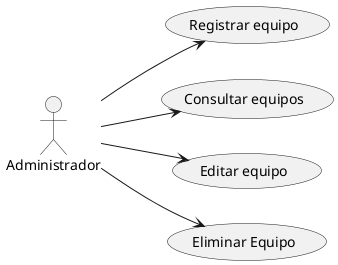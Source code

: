 @startuml
left to right direction
:Administrador: as Admin

Admin --> (Registrar equipo)
Admin --> (Consultar equipos)
Admin --> (Editar equipo)
Admin --> (Eliminar Equipo)
@enduml
